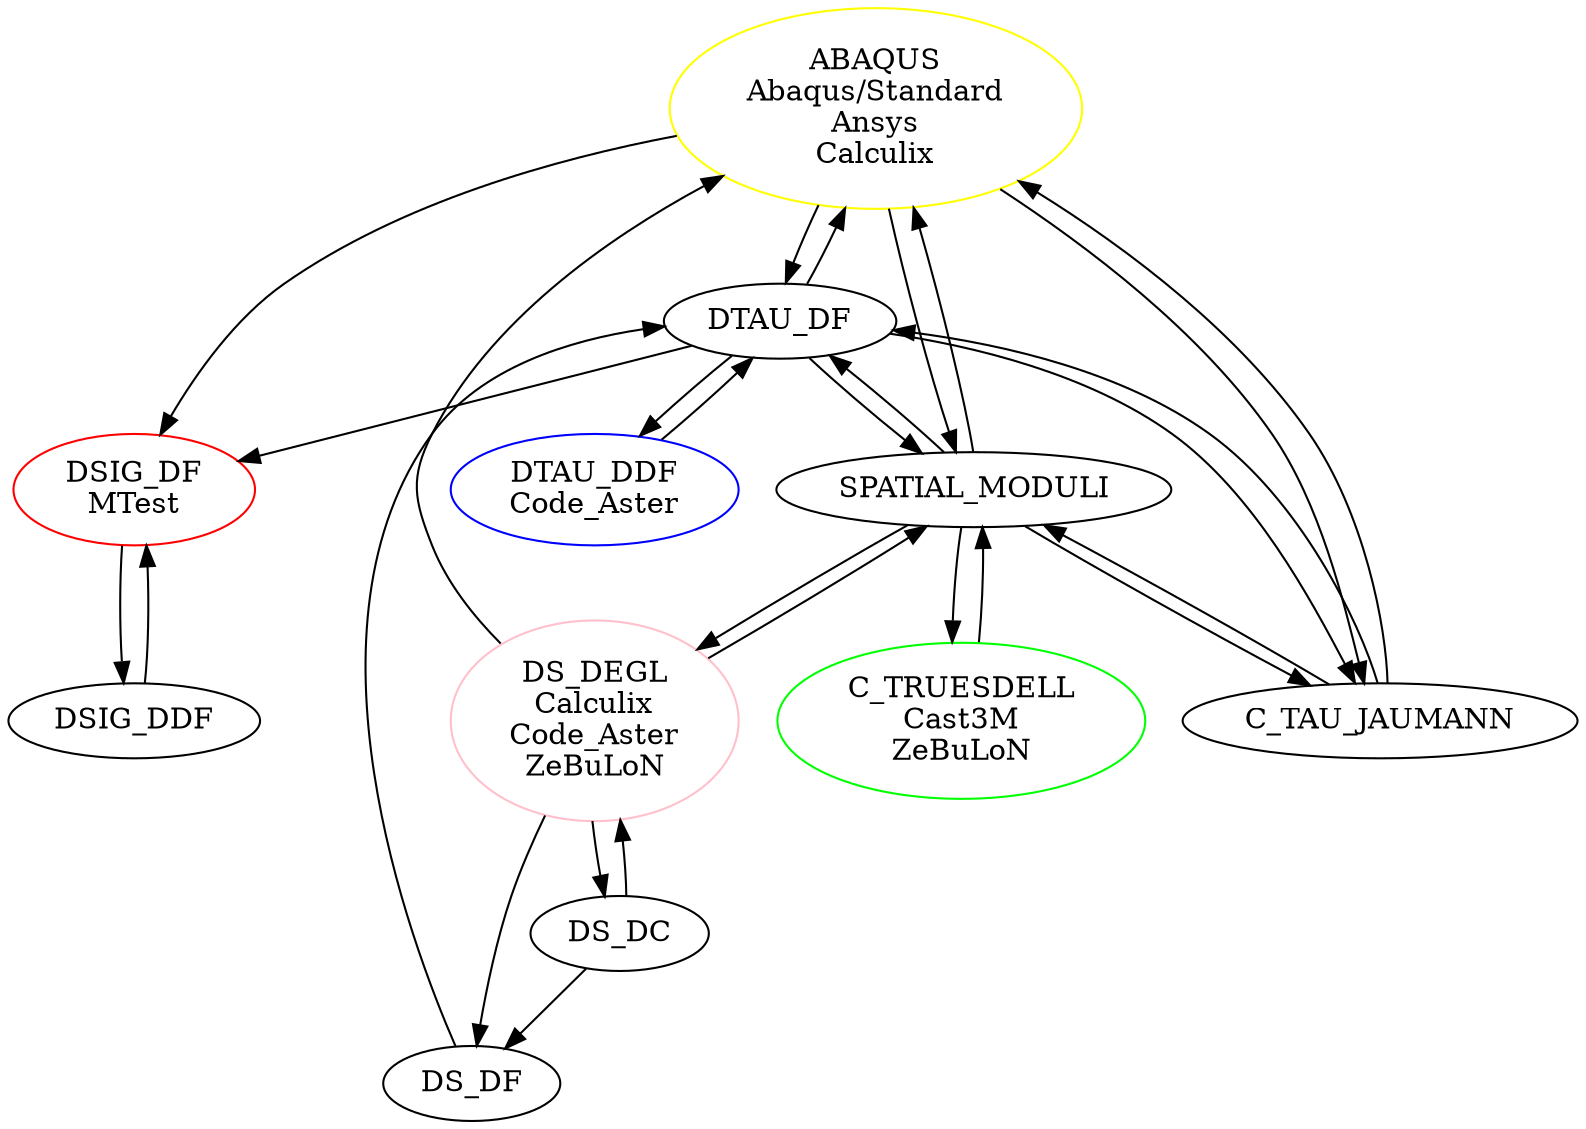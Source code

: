 digraph tangent_operator_converter {
  graph [size="800"]
  DSIG_DF     [label="DSIG_DF\nMTest",color=red];
  C_TRUESDELL [label="C_TRUESDELL\nCast3M\nZeBuLoN",color=green];
  DTAU_DDF    [label="DTAU_DDF\nCode_Aster",color=blue];
  ABAQUS      [label="ABAQUS\nAbaqus/Standard\nAnsys\nCalculix",color=yellow];
  DS_DEGL     [label="DS_DEGL\nCalculix\nCode_Aster\nZeBuLoN",color=pink];
  DS_DF -> DTAU_DF;
  DTAU_DF -> C_TAU_JAUMANN;
  DTAU_DF -> SPATIAL_MODULI;
  DTAU_DF -> ABAQUS;
  DTAU_DF -> DSIG_DF;
  DTAU_DF -> DTAU_DDF;
  DTAU_DDF -> DTAU_DF;
  SPATIAL_MODULI -> C_TRUESDELL;
  SPATIAL_MODULI -> ABAQUS;
  SPATIAL_MODULI -> DS_DEGL;
  SPATIAL_MODULI -> DTAU_DF;
  SPATIAL_MODULI -> C_TAU_JAUMANN;
  DSIG_DF -> DSIG_DDF;
  DSIG_DDF -> DSIG_DF;
  DS_DEGL -> DS_DC;
  DS_DEGL -> SPATIAL_MODULI;
  DS_DEGL -> ABAQUS;
  DS_DEGL -> DS_DF;
  DS_DC -> DS_DF;
  DS_DC -> DS_DEGL;
  C_TRUESDELL -> SPATIAL_MODULI;
  ABAQUS -> SPATIAL_MODULI;
  ABAQUS -> C_TAU_JAUMANN;
  ABAQUS -> DSIG_DF;
  ABAQUS -> DTAU_DF;
  C_TAU_JAUMANN -> ABAQUS;
  C_TAU_JAUMANN -> DTAU_DF;
  C_TAU_JAUMANN -> SPATIAL_MODULI;
}
